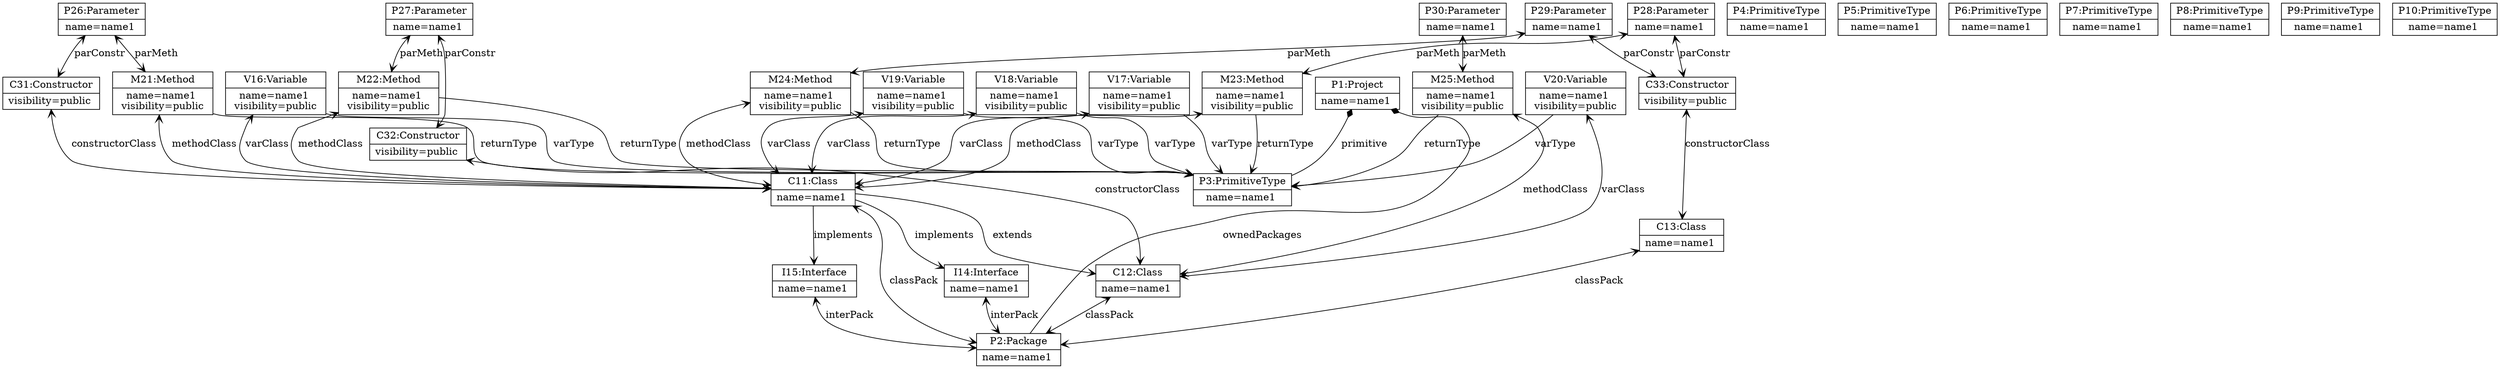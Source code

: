 Graph g{ 
struct1 -- struct2 [arrowtail=diamond,arrowhead=none,dir=both,label="ownedPackages"]   ;
struct1 -- struct3 [arrowtail=diamond,arrowhead=none,dir=both,label="primitive"]   ;
struct1 [shape=record,label="{P1:Project| name=name1 \n}"]; 
struct2 [shape=record,label="{P2:Package| name=name1 \n}"];
struct3 [shape=record,label="{P3:PrimitiveType| name=name1 \n}"];
struct4 [shape=record,label="{P4:PrimitiveType| name=name1 \n}"];
struct5 [shape=record,label="{P5:PrimitiveType| name=name1 \n}"];
struct6 [shape=record,label="{P6:PrimitiveType| name=name1 \n}"];
struct7 [shape=record,label="{P7:PrimitiveType| name=name1 \n}"];
struct8 [shape=record,label="{P8:PrimitiveType| name=name1 \n}"];
struct9 [shape=record,label="{P9:PrimitiveType| name=name1 \n}"];
struct10 [shape=record,label="{P10:PrimitiveType| name=name1 \n}"];
struct11 -- struct2 [arrowhead=open,arrowtail=open,dir=both,label="classPack"]   ;
struct11 -- struct12 [arrowhead=open,arrowtail=open,dir=forward,label="extends"]   ;
struct11 -- struct14 [arrowhead=open,arrowtail=open,dir=forward,label="implements"]   ;
struct11 -- struct15 [arrowhead=open,arrowtail=open,dir=forward,label="implements"]   ;
struct11 [shape=record,label="{C11:Class| name=name1 \n}"];
struct12 -- struct2 [arrowhead=open,arrowtail=open,dir=both,label="classPack"]   ;
struct12 [shape=record,label="{C12:Class| name=name1 \n}"];
struct13 -- struct2 [arrowhead=open,arrowtail=open,dir=both,label="classPack"]   ;
struct13 [shape=record,label="{C13:Class| name=name1 \n}"];
struct14 -- struct2 [arrowhead=open,arrowtail=open,dir=both,label="interPack"]   ;
struct14 [shape=record,label="{I14:Interface| name=name1 \n}"];
struct15 -- struct2 [arrowhead=open,arrowtail=open,dir=both,label="interPack"]   ;
struct15 [shape=record,label="{I15:Interface| name=name1 \n}"];
struct16 -- struct11 [arrowhead=open,arrowtail=open,dir=both,label="varClass"]   ;
struct16 -- struct3 [arrowhead=open,arrowtail=open,dir=forward,label="varType"]   ;
struct16 [shape=record,label="{V16:Variable| name=name1 \n visibility=public \n}"];
struct17 -- struct11 [arrowhead=open,arrowtail=open,dir=both,label="varClass"]   ;
struct17 -- struct3 [arrowhead=open,arrowtail=open,dir=forward,label="varType"]   ;
struct17 [shape=record,label="{V17:Variable| name=name1 \n visibility=public \n}"];
struct18 -- struct11 [arrowhead=open,arrowtail=open,dir=both,label="varClass"]   ;
struct18 -- struct3 [arrowhead=open,arrowtail=open,dir=forward,label="varType"]   ;
struct18 [shape=record,label="{V18:Variable| name=name1 \n visibility=public \n}"];
struct19 -- struct11 [arrowhead=open,arrowtail=open,dir=both,label="varClass"]   ;
struct19 -- struct3 [arrowhead=open,arrowtail=open,dir=forward,label="varType"]   ;
struct19 [shape=record,label="{V19:Variable| name=name1 \n visibility=public \n}"];
struct20 -- struct12 [arrowhead=open,arrowtail=open,dir=both,label="varClass"]   ;
struct20 -- struct3 [arrowhead=open,arrowtail=open,dir=forward,label="varType"]   ;
struct20 [shape=record,label="{V20:Variable| name=name1 \n visibility=public \n}"];
struct21 -- struct11 [arrowhead=open,arrowtail=open,dir=both,label="methodClass"]   ;
struct21 -- struct3 [arrowhead=open,arrowtail=open,dir=forward,label="returnType"]   ;
struct21 [shape=record,label="{M21:Method| name=name1 \n visibility=public \n}"];
struct22 -- struct11 [arrowhead=open,arrowtail=open,dir=both,label="methodClass"]   ;
struct22 -- struct3 [arrowhead=open,arrowtail=open,dir=forward,label="returnType"]   ;
struct22 [shape=record,label="{M22:Method| name=name1 \n visibility=public \n}"];
struct23 -- struct11 [arrowhead=open,arrowtail=open,dir=both,label="methodClass"]   ;
struct23 -- struct3 [arrowhead=open,arrowtail=open,dir=forward,label="returnType"]   ;
struct23 [shape=record,label="{M23:Method| name=name1 \n visibility=public \n}"];
struct24 -- struct11 [arrowhead=open,arrowtail=open,dir=both,label="methodClass"]   ;
struct24 -- struct3 [arrowhead=open,arrowtail=open,dir=forward,label="returnType"]   ;
struct24 [shape=record,label="{M24:Method| name=name1 \n visibility=public \n}"];
struct25 -- struct12 [arrowhead=open,arrowtail=open,dir=both,label="methodClass"]   ;
struct25 -- struct3 [arrowhead=open,arrowtail=open,dir=forward,label="returnType"]   ;
struct25 [shape=record,label="{M25:Method| name=name1 \n visibility=public \n}"];
struct26 -- struct21 [arrowhead=open,arrowtail=open,dir=both,label="parMeth"]   ;
struct26 -- struct31 [arrowhead=open,arrowtail=open,dir=both,label="parConstr"]   ;
struct26 [shape=record,label="{P26:Parameter| name=name1 \n}"];
struct27 -- struct22 [arrowhead=open,arrowtail=open,dir=both,label="parMeth"]   ;
struct27 -- struct32 [arrowhead=open,arrowtail=open,dir=both,label="parConstr"]   ;
struct27 [shape=record,label="{P27:Parameter| name=name1 \n}"];
struct28 -- struct23 [arrowhead=open,arrowtail=open,dir=both,label="parMeth"]   ;
struct28 -- struct33 [arrowhead=open,arrowtail=open,dir=both,label="parConstr"]   ;
struct28 [shape=record,label="{P28:Parameter| name=name1 \n}"];
struct29 -- struct24 [arrowhead=open,arrowtail=open,dir=both,label="parMeth"]   ;
struct29 -- struct33 [arrowhead=open,arrowtail=open,dir=both,label="parConstr"]   ;
struct29 [shape=record,label="{P29:Parameter| name=name1 \n}"];
struct30 -- struct25 [arrowhead=open,arrowtail=open,dir=both,label="parMeth"]   ;
struct30 [shape=record,label="{P30:Parameter| name=name1 \n}"];
struct31 -- struct11 [arrowhead=open,arrowtail=open,dir=both,label="constructorClass"]   ;
struct31 [shape=record,label="{C31:Constructor| visibility=public \n}"];
struct32 -- struct12 [arrowhead=open,arrowtail=open,dir=both,label="constructorClass"]   ;
struct32 [shape=record,label="{C32:Constructor| visibility=public \n}"];
struct33 -- struct13 [arrowhead=open,arrowtail=open,dir=both,label="constructorClass"]   ;
struct33 [shape=record,label="{C33:Constructor| visibility=public \n}"];
} 
